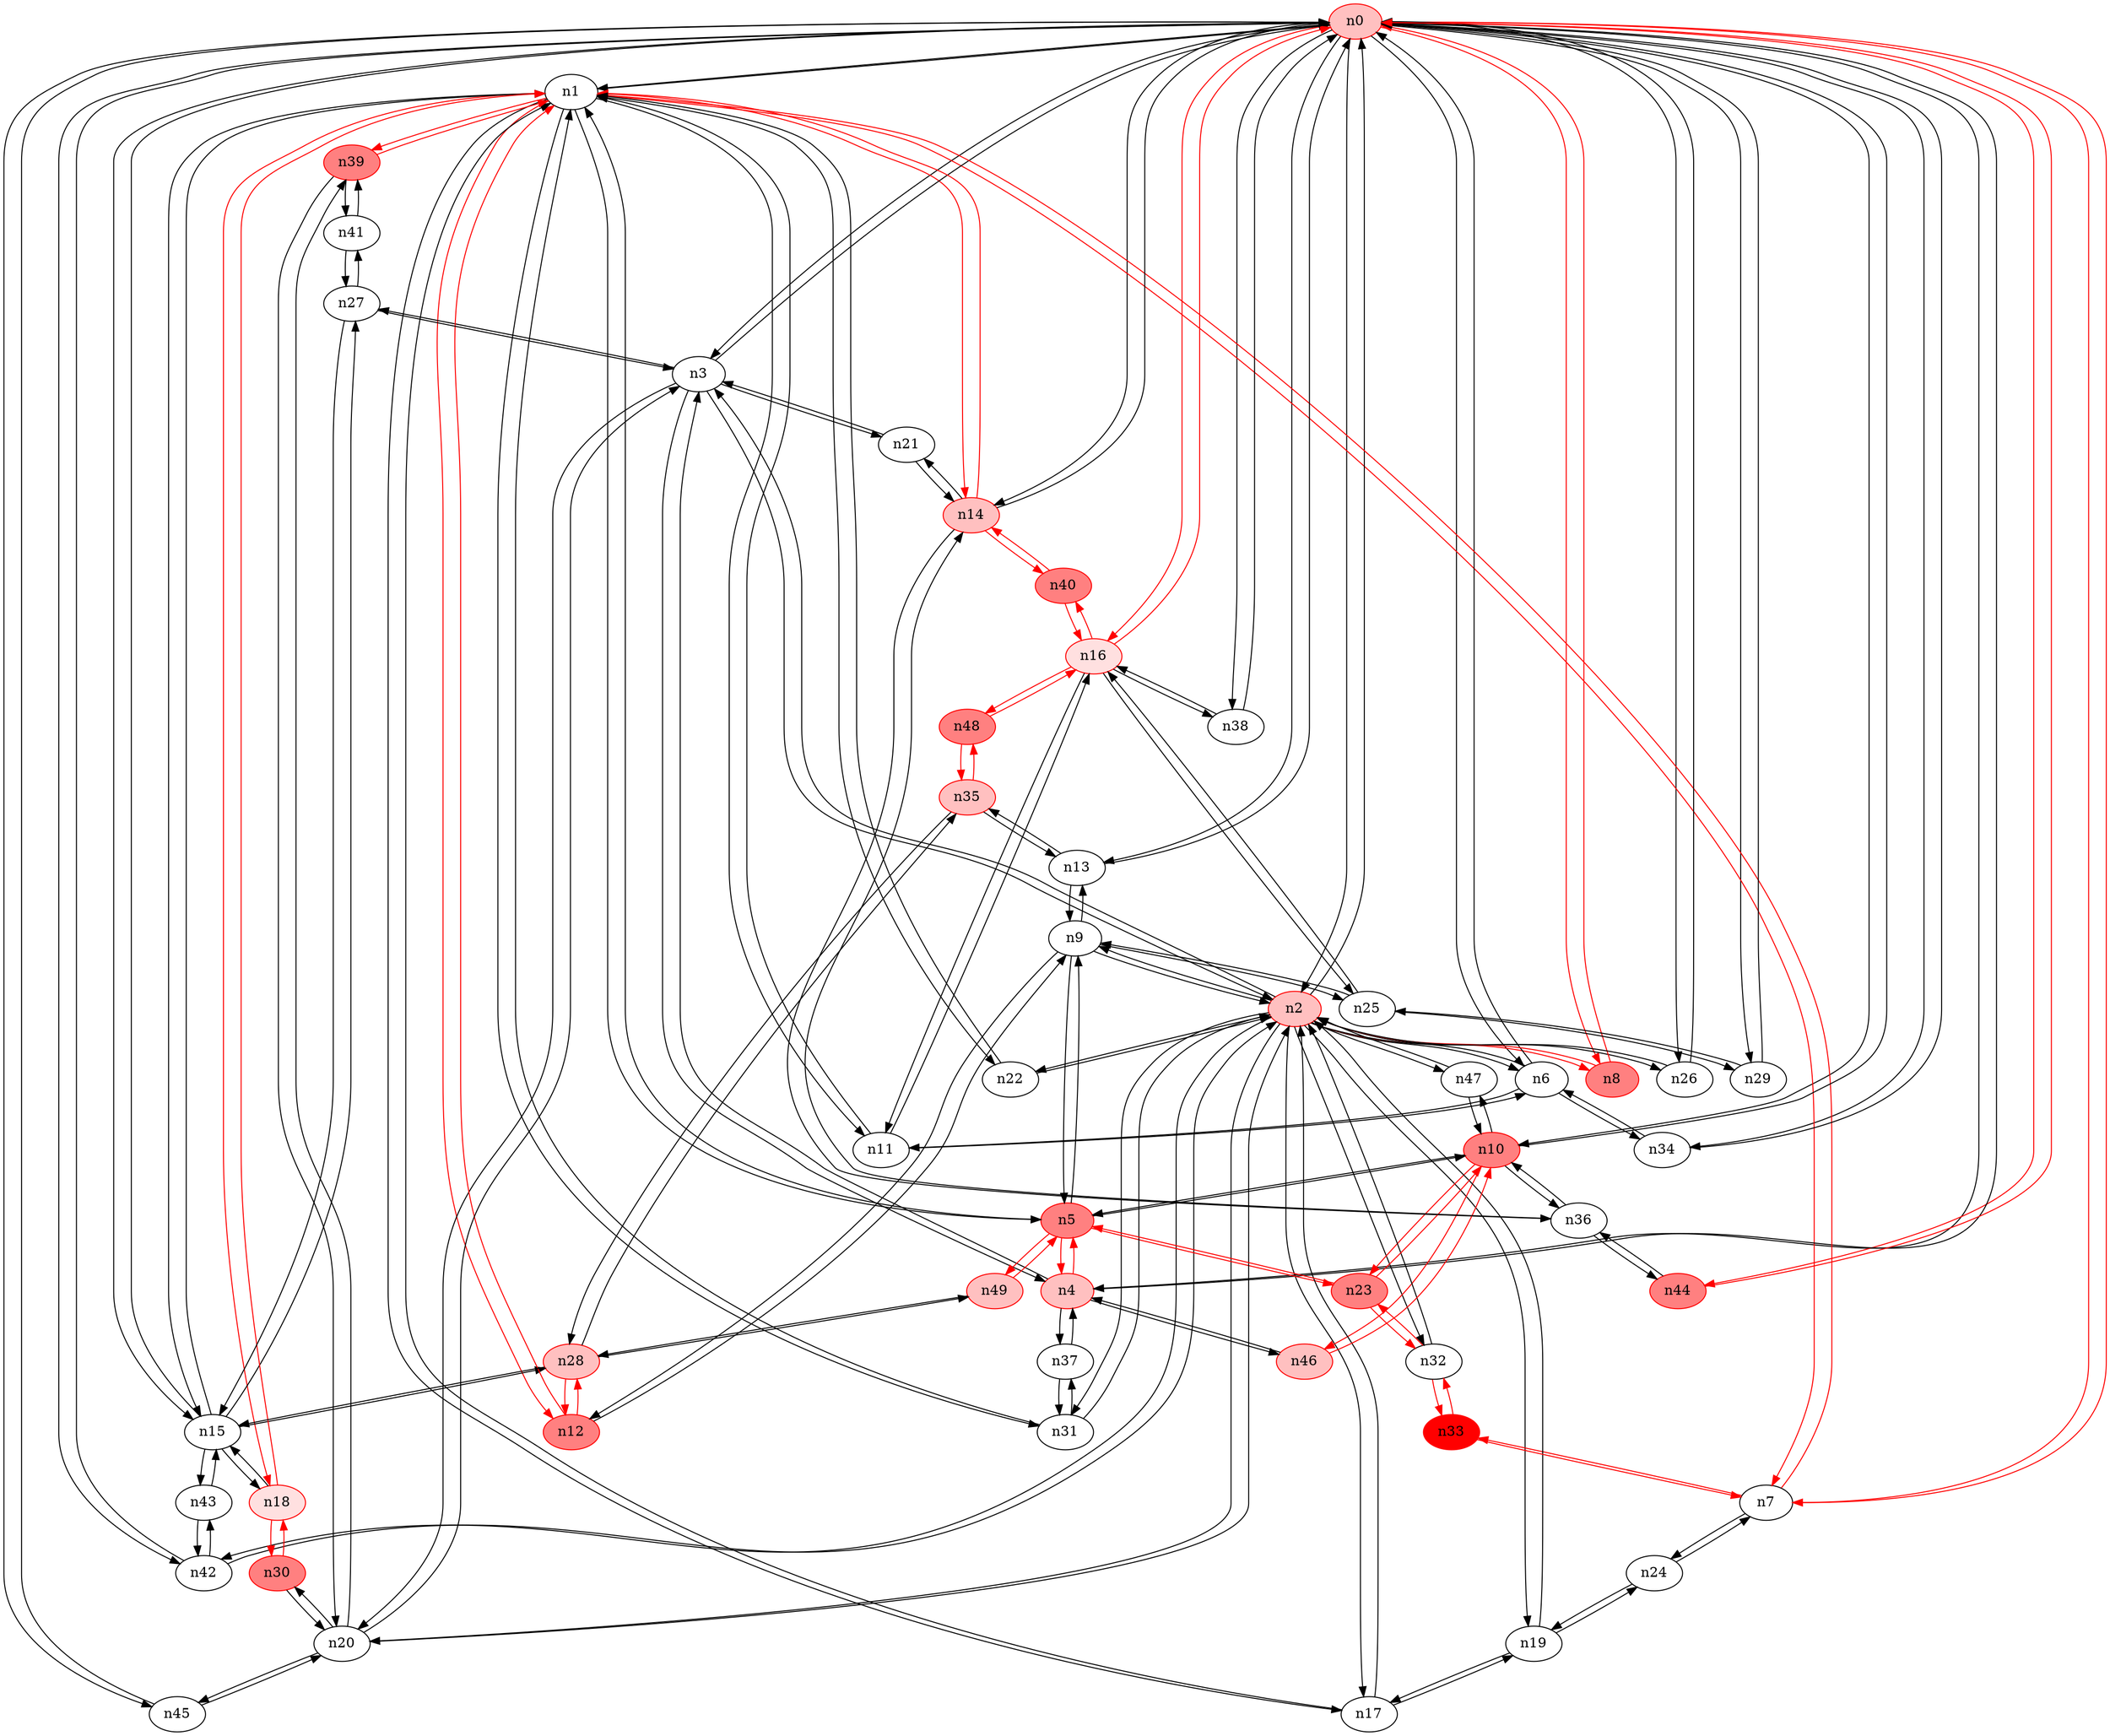 strict digraph {
n0 [type=host, color="#FF0000", style=filled, fillcolor="#FFC0C0"];
n1 [type=switch];
n2 [type=host, color="#FF0000", style=filled, fillcolor="#FFC0C0"];
n3 [type=switch];
n4 [type=host, color="#FF0000", style=filled, fillcolor="#FFC0C0"];
n6 [type=switch];
n7 [type=switch];
n8 [type=switch, color="#FF0000", style=filled, fillcolor="#FF8080"];
n10 [type=host, color="#FF0000", style=filled, fillcolor="#FF8080"];
n13 [type=switch];
n14 [type=host, color="#FF0000", style=filled, fillcolor="#FFC0C0"];
n15 [type=switch];
n16 [type=host, color="#FF0000", style=filled, fillcolor="#FFE0E0"];
n26 [type=switch];
n29 [type=switch];
n34 [type=switch];
n38 [type=switch];
n42 [type=switch];
n44 [type=switch, color="#FF0000", style=filled, fillcolor="#FF8080"];
n45 [type=switch];
n5 [type=host, color="#FF0000", style=filled, fillcolor="#FF8080"];
n11 [type=switch];
n12 [type=host, color="#FF0000", style=filled, fillcolor="#FF8080"];
n17 [type=switch];
n18 [type=host, color="#FF0000", style=filled, fillcolor="#FFE0E0"];
n22 [type=switch];
n31 [type=switch];
n39 [type=host, color="#FF0000", style=filled, fillcolor="#FF8080"];
n9 [type=switch];
n19 [type=switch];
n20 [type=switch];
n32 [type=switch];
n47 [type=switch];
n21 [type=switch];
n27 [type=switch];
n37 [type=switch];
n46 [type=host, color="#FF0000", style=filled, fillcolor="#FFC0C0"];
n23 [type=switch, color="#FF0000", style=filled, fillcolor="#FF8080"];
n49 [type=host, color="#FF0000", style=filled, fillcolor="#FFC0C0"];
n24 [type=switch];
n33 [type=switch, color="#FF0000", style=filled, fillcolor="#FF0000"];
n25 [type=switch];
n36 [type=switch];
n28 [type=host, color="#FF0000", style=filled, fillcolor="#FFC0C0"];
n35 [type=host, color="#FF0000", style=filled, fillcolor="#FFC0C0"];
n40 [type=switch, color="#FF0000", style=filled, fillcolor="#FF8080"];
n43 [type=switch];
n48 [type=host, color="#FF0000", style=filled, fillcolor="#FF8080"];
n30 [type=switch, color="#FF0000", style=filled, fillcolor="#FF8080"];
n41 [type=switch];
n0 -> n1 [src_port=0, dst_port=0];
n0 -> n2 [src_port=0, dst_port=0];
n0 -> n3 [src_port=0, dst_port=0];
n0 -> n4 [src_port=0, dst_port=0];
n0 -> n6 [src_port=0, dst_port=0];
n0 -> n7 [src_port=0, dst_port=0, color="#FF0000"];
n0 -> n8 [src_port=0, dst_port=0, color="#FF0000"];
n0 -> n10 [src_port=0, dst_port=0];
n0 -> n13 [src_port=0, dst_port=0];
n0 -> n14 [src_port=0, dst_port=0];
n0 -> n15 [src_port=0, dst_port=0];
n0 -> n16 [src_port=0, dst_port=0, color="#FF0000"];
n0 -> n26 [src_port=0, dst_port=0];
n0 -> n29 [src_port=0, dst_port=0];
n0 -> n34 [src_port=0, dst_port=0];
n0 -> n38 [src_port=0, dst_port=0];
n0 -> n42 [src_port=0, dst_port=0];
n0 -> n44 [src_port=0, dst_port=0, color="#FF0000"];
n0 -> n45 [src_port=0, dst_port=0];
n1 -> n0 [src_port=0, dst_port=0];
n1 -> n7 [src_port=0, dst_port=0, color="#FF0000"];
n1 -> n14 [src_port=0, dst_port=0, color="#FF0000"];
n1 -> n15 [src_port=0, dst_port=0];
n1 -> n5 [src_port=0, dst_port=0];
n1 -> n11 [src_port=0, dst_port=0];
n1 -> n12 [src_port=0, dst_port=0, color="#FF0000"];
n1 -> n17 [src_port=0, dst_port=0];
n1 -> n18 [src_port=0, dst_port=0, color="#FF0000"];
n1 -> n22 [src_port=0, dst_port=0];
n1 -> n31 [src_port=0, dst_port=0];
n1 -> n39 [src_port=0, dst_port=0, color="#FF0000"];
n2 -> n0 [src_port=0, dst_port=0];
n2 -> n3 [src_port=0, dst_port=0];
n2 -> n6 [src_port=0, dst_port=0];
n2 -> n8 [src_port=0, dst_port=0, color="#FF0000"];
n2 -> n26 [src_port=0, dst_port=0];
n2 -> n42 [src_port=0, dst_port=0];
n2 -> n17 [src_port=0, dst_port=0];
n2 -> n22 [src_port=0, dst_port=0];
n2 -> n31 [src_port=0, dst_port=0];
n2 -> n9 [src_port=0, dst_port=0];
n2 -> n19 [src_port=0, dst_port=0];
n2 -> n20 [src_port=0, dst_port=0];
n2 -> n32 [src_port=0, dst_port=0];
n2 -> n47 [src_port=0, dst_port=0];
n3 -> n0 [src_port=0, dst_port=0];
n3 -> n2 [src_port=0, dst_port=0];
n3 -> n4 [src_port=0, dst_port=0];
n3 -> n20 [src_port=0, dst_port=0];
n3 -> n21 [src_port=0, dst_port=0];
n3 -> n27 [src_port=0, dst_port=0];
n4 -> n0 [src_port=0, dst_port=0];
n4 -> n3 [src_port=0, dst_port=0];
n4 -> n5 [src_port=0, dst_port=0, color="#FF0000"];
n4 -> n37 [src_port=0, dst_port=0];
n4 -> n46 [src_port=0, dst_port=0];
n6 -> n0 [src_port=0, dst_port=0];
n6 -> n2 [src_port=0, dst_port=0];
n6 -> n34 [src_port=0, dst_port=0];
n6 -> n11 [src_port=0, dst_port=0];
n7 -> n0 [src_port=0, dst_port=0, color="#FF0000"];
n7 -> n1 [src_port=0, dst_port=0, color="#FF0000"];
n7 -> n24 [src_port=0, dst_port=0];
n7 -> n33 [src_port=0, dst_port=0, color="#FF0000"];
n8 -> n0 [src_port=0, dst_port=0, color="#FF0000"];
n8 -> n2 [src_port=0, dst_port=0, color="#FF0000"];
n10 -> n0 [src_port=0, dst_port=0];
n10 -> n5 [src_port=0, dst_port=0];
n10 -> n47 [src_port=0, dst_port=0];
n10 -> n46 [src_port=0, dst_port=0, color="#FF0000"];
n10 -> n23 [src_port=0, dst_port=0, color="#FF0000"];
n10 -> n36 [src_port=0, dst_port=0];
n13 -> n0 [src_port=0, dst_port=0];
n13 -> n9 [src_port=0, dst_port=0];
n13 -> n35 [src_port=0, dst_port=0];
n14 -> n0 [src_port=0, dst_port=0];
n14 -> n1 [src_port=0, dst_port=0, color="#FF0000"];
n14 -> n21 [src_port=0, dst_port=0];
n14 -> n36 [src_port=0, dst_port=0];
n14 -> n40 [src_port=0, dst_port=0, color="#FF0000"];
n15 -> n0 [src_port=0, dst_port=0];
n15 -> n1 [src_port=0, dst_port=0];
n15 -> n18 [src_port=0, dst_port=0];
n15 -> n27 [src_port=0, dst_port=0];
n15 -> n28 [src_port=0, dst_port=0];
n15 -> n43 [src_port=0, dst_port=0];
n16 -> n0 [src_port=0, dst_port=0, color="#FF0000"];
n16 -> n38 [src_port=0, dst_port=0];
n16 -> n11 [src_port=0, dst_port=0];
n16 -> n25 [src_port=0, dst_port=0];
n16 -> n40 [src_port=0, dst_port=0, color="#FF0000"];
n16 -> n48 [src_port=0, dst_port=0, color="#FF0000"];
n26 -> n0 [src_port=0, dst_port=0];
n26 -> n2 [src_port=0, dst_port=0];
n29 -> n0 [src_port=0, dst_port=0];
n29 -> n25 [src_port=0, dst_port=0];
n34 -> n0 [src_port=0, dst_port=0];
n34 -> n6 [src_port=0, dst_port=0];
n38 -> n0 [src_port=0, dst_port=0];
n38 -> n16 [src_port=0, dst_port=0];
n42 -> n0 [src_port=0, dst_port=0];
n42 -> n2 [src_port=0, dst_port=0];
n42 -> n43 [src_port=0, dst_port=0];
n44 -> n0 [src_port=0, dst_port=0, color="#FF0000"];
n44 -> n36 [src_port=0, dst_port=0];
n45 -> n0 [src_port=0, dst_port=0];
n45 -> n20 [src_port=0, dst_port=0];
n5 -> n1 [src_port=0, dst_port=0];
n5 -> n4 [src_port=0, dst_port=0, color="#FF0000"];
n5 -> n10 [src_port=0, dst_port=0];
n5 -> n9 [src_port=0, dst_port=0];
n5 -> n23 [src_port=0, dst_port=0, color="#FF0000"];
n5 -> n49 [src_port=0, dst_port=0, color="#FF0000"];
n11 -> n1 [src_port=0, dst_port=0];
n11 -> n6 [src_port=0, dst_port=0];
n11 -> n16 [src_port=0, dst_port=0];
n12 -> n1 [src_port=0, dst_port=0, color="#FF0000"];
n12 -> n9 [src_port=0, dst_port=0];
n12 -> n28 [src_port=0, dst_port=0, color="#FF0000"];
n17 -> n1 [src_port=0, dst_port=0];
n17 -> n2 [src_port=0, dst_port=0];
n17 -> n19 [src_port=0, dst_port=0];
n18 -> n1 [src_port=0, dst_port=0, color="#FF0000"];
n18 -> n15 [src_port=0, dst_port=0];
n18 -> n30 [src_port=0, dst_port=0, color="#FF0000"];
n22 -> n1 [src_port=0, dst_port=0];
n22 -> n2 [src_port=0, dst_port=0];
n31 -> n1 [src_port=0, dst_port=0];
n31 -> n2 [src_port=0, dst_port=0];
n31 -> n37 [src_port=0, dst_port=0];
n39 -> n1 [src_port=0, dst_port=0, color="#FF0000"];
n39 -> n20 [src_port=0, dst_port=0];
n39 -> n41 [src_port=0, dst_port=0];
n9 -> n2 [src_port=0, dst_port=0];
n9 -> n13 [src_port=0, dst_port=0];
n9 -> n5 [src_port=0, dst_port=0];
n9 -> n12 [src_port=0, dst_port=0];
n9 -> n25 [src_port=0, dst_port=0];
n19 -> n2 [src_port=0, dst_port=0];
n19 -> n17 [src_port=0, dst_port=0];
n19 -> n24 [src_port=0, dst_port=0];
n20 -> n2 [src_port=0, dst_port=0];
n20 -> n3 [src_port=0, dst_port=0];
n20 -> n45 [src_port=0, dst_port=0];
n20 -> n39 [src_port=0, dst_port=0];
n20 -> n30 [src_port=0, dst_port=0];
n32 -> n2 [src_port=0, dst_port=0];
n32 -> n23 [src_port=0, dst_port=0, color="#FF0000"];
n32 -> n33 [src_port=0, dst_port=0, color="#FF0000"];
n47 -> n2 [src_port=0, dst_port=0];
n47 -> n10 [src_port=0, dst_port=0];
n21 -> n3 [src_port=0, dst_port=0];
n21 -> n14 [src_port=0, dst_port=0];
n27 -> n3 [src_port=0, dst_port=0];
n27 -> n15 [src_port=0, dst_port=0];
n27 -> n41 [src_port=0, dst_port=0];
n37 -> n4 [src_port=0, dst_port=0];
n37 -> n31 [src_port=0, dst_port=0];
n46 -> n4 [src_port=0, dst_port=0];
n46 -> n10 [src_port=0, dst_port=0, color="#FF0000"];
n23 -> n10 [src_port=0, dst_port=0, color="#FF0000"];
n23 -> n5 [src_port=0, dst_port=0, color="#FF0000"];
n23 -> n32 [src_port=0, dst_port=0, color="#FF0000"];
n49 -> n5 [src_port=0, dst_port=0, color="#FF0000"];
n49 -> n28 [src_port=0, dst_port=0];
n24 -> n7 [src_port=0, dst_port=0];
n24 -> n19 [src_port=0, dst_port=0];
n33 -> n7 [src_port=0, dst_port=0, color="#FF0000"];
n33 -> n32 [src_port=0, dst_port=0, color="#FF0000"];
n25 -> n16 [src_port=0, dst_port=0];
n25 -> n29 [src_port=0, dst_port=0];
n25 -> n9 [src_port=0, dst_port=0];
n36 -> n10 [src_port=0, dst_port=0];
n36 -> n14 [src_port=0, dst_port=0];
n36 -> n44 [src_port=0, dst_port=0];
n28 -> n15 [src_port=0, dst_port=0];
n28 -> n12 [src_port=0, dst_port=0, color="#FF0000"];
n28 -> n49 [src_port=0, dst_port=0];
n28 -> n35 [src_port=0, dst_port=0];
n35 -> n13 [src_port=0, dst_port=0];
n35 -> n28 [src_port=0, dst_port=0];
n35 -> n48 [src_port=0, dst_port=0, color="#FF0000"];
n40 -> n14 [src_port=0, dst_port=0, color="#FF0000"];
n40 -> n16 [src_port=0, dst_port=0, color="#FF0000"];
n43 -> n15 [src_port=0, dst_port=0];
n43 -> n42 [src_port=0, dst_port=0];
n48 -> n16 [src_port=0, dst_port=0, color="#FF0000"];
n48 -> n35 [src_port=0, dst_port=0, color="#FF0000"];
n30 -> n18 [src_port=0, dst_port=0, color="#FF0000"];
n30 -> n20 [src_port=0, dst_port=0];
n41 -> n39 [src_port=0, dst_port=0];
n41 -> n27 [src_port=0, dst_port=0];
}
